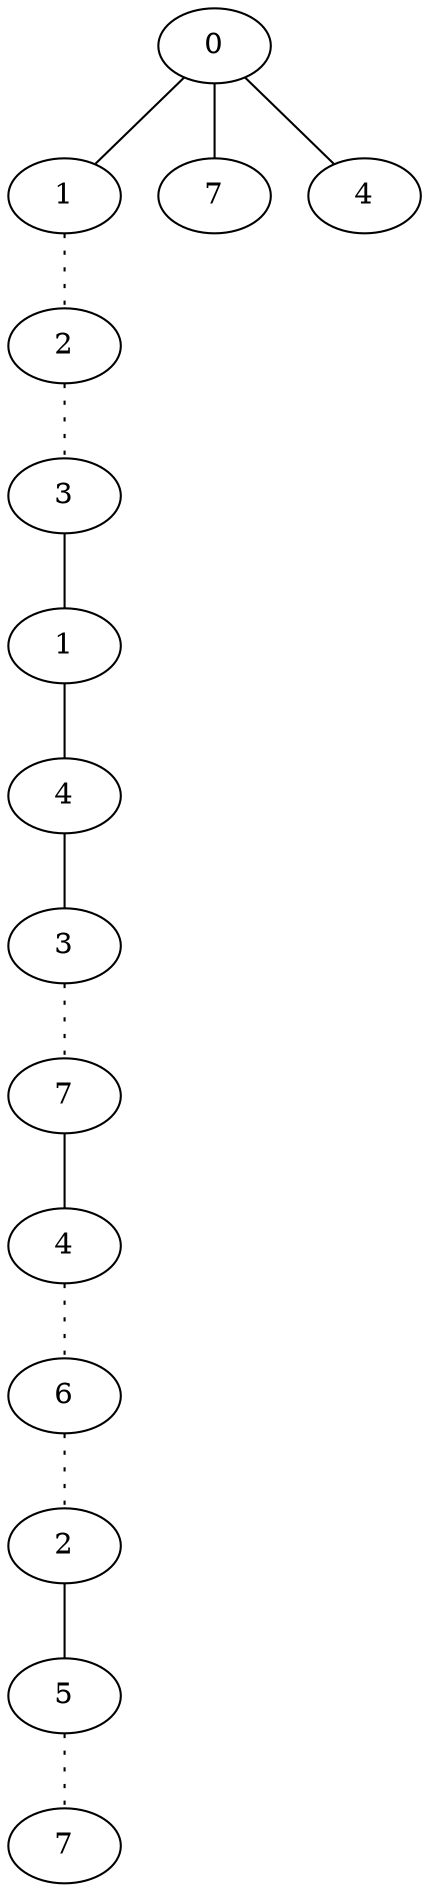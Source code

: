 graph {
a0[label=0];
a1[label=1];
a2[label=2];
a3[label=3];
a4[label=1];
a5[label=4];
a6[label=3];
a7[label=7];
a8[label=4];
a9[label=6];
a10[label=2];
a11[label=5];
a12[label=7];
a13[label=7];
a14[label=4];
a0 -- a1;
a0 -- a13;
a0 -- a14;
a1 -- a2 [style=dotted];
a2 -- a3 [style=dotted];
a3 -- a4;
a4 -- a5;
a5 -- a6;
a6 -- a7 [style=dotted];
a7 -- a8;
a8 -- a9 [style=dotted];
a9 -- a10 [style=dotted];
a10 -- a11;
a11 -- a12 [style=dotted];
}
